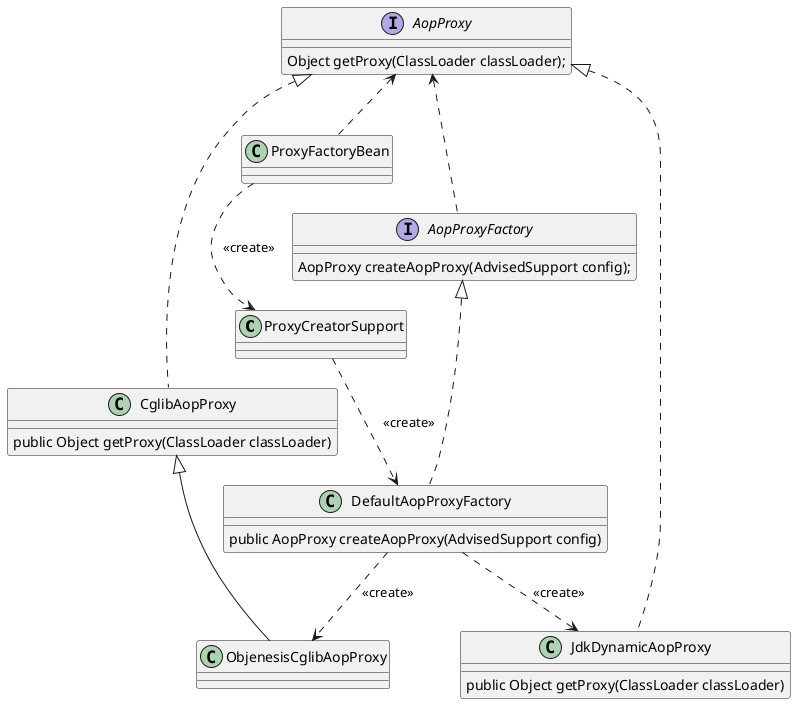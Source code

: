 @startuml



class ProxyCreatorSupport{

}

class DefaultAopProxyFactory implements AopProxyFactory{
    public AopProxy createAopProxy(AdvisedSupport config)
}

interface AopProxyFactory {
    AopProxy createAopProxy(AdvisedSupport config);
}

interface AopProxy {
    Object getProxy(ClassLoader classLoader);
}

class CglibAopProxy implements AopProxy{

public Object getProxy(ClassLoader classLoader)
}

class JdkDynamicAopProxy implements AopProxy{
public Object getProxy(ClassLoader classLoader)
}

class ObjenesisCglibAopProxy extends CglibAopProxy


AopProxy <.. ProxyFactoryBean
AopProxy <.. AopProxyFactory
ProxyFactoryBean ..> ProxyCreatorSupport:<<create>>
ProxyCreatorSupport ..> DefaultAopProxyFactory:<<create>>
DefaultAopProxyFactory ..> JdkDynamicAopProxy:<<create>>
DefaultAopProxyFactory ..> ObjenesisCglibAopProxy:<<create>>
@enduml